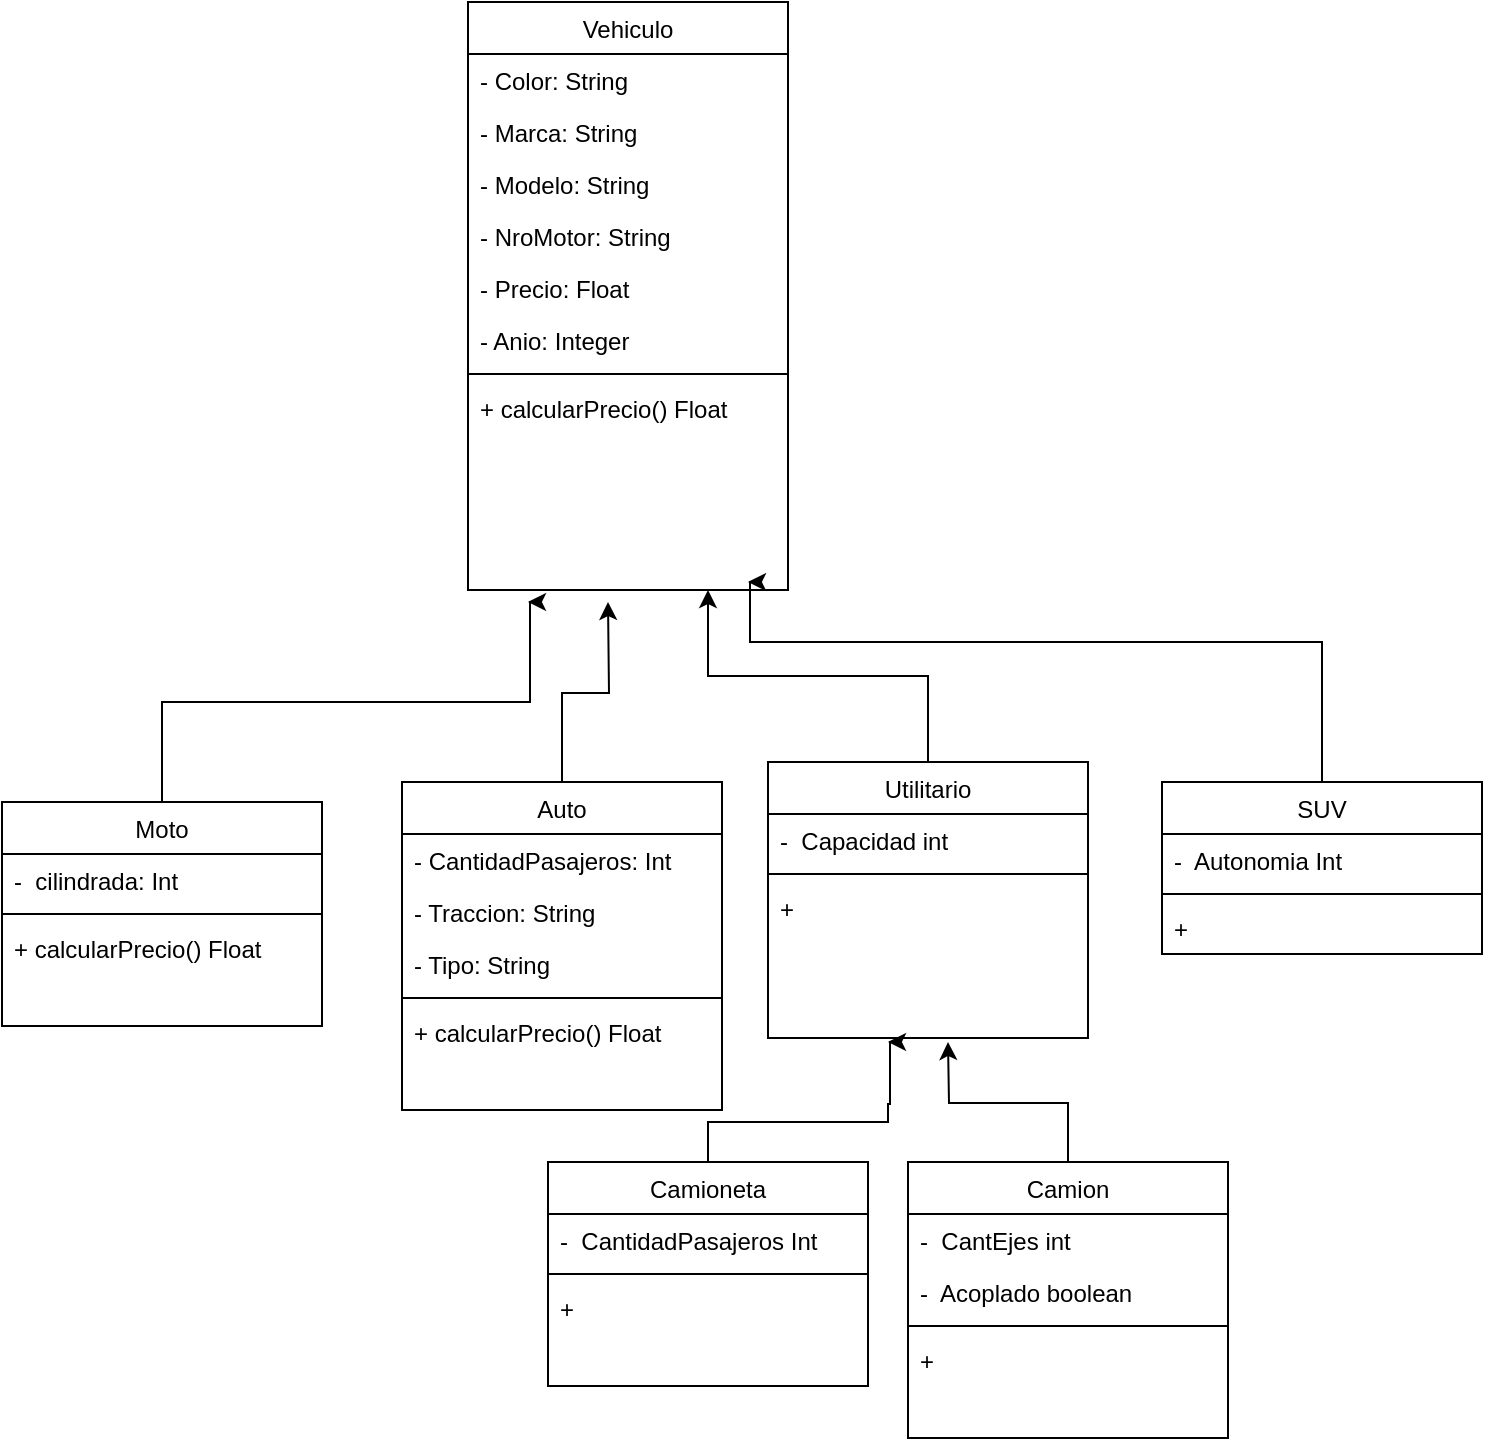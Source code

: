 <mxfile version="22.0.7" type="device">
  <diagram id="C5RBs43oDa-KdzZeNtuy" name="Page-1">
    <mxGraphModel dx="970" dy="554" grid="1" gridSize="10" guides="1" tooltips="1" connect="1" arrows="1" fold="1" page="1" pageScale="1" pageWidth="827" pageHeight="1169" math="0" shadow="0">
      <root>
        <mxCell id="WIyWlLk6GJQsqaUBKTNV-0" />
        <mxCell id="WIyWlLk6GJQsqaUBKTNV-1" parent="WIyWlLk6GJQsqaUBKTNV-0" />
        <mxCell id="Kcypncep6ytnJEvIPuPx-45" style="edgeStyle=orthogonalEdgeStyle;rounded=0;orthogonalLoop=1;jettySize=auto;html=1;" edge="1" parent="WIyWlLk6GJQsqaUBKTNV-1" source="Kcypncep6ytnJEvIPuPx-0">
          <mxGeometry relative="1" as="geometry">
            <mxPoint x="390" y="370" as="targetPoint" />
          </mxGeometry>
        </mxCell>
        <mxCell id="Kcypncep6ytnJEvIPuPx-0" value="Auto" style="swimlane;fontStyle=0;align=center;verticalAlign=top;childLayout=stackLayout;horizontal=1;startSize=26;horizontalStack=0;resizeParent=1;resizeLast=0;collapsible=1;marginBottom=0;rounded=0;shadow=0;strokeWidth=1;" vertex="1" parent="WIyWlLk6GJQsqaUBKTNV-1">
          <mxGeometry x="287" y="460" width="160" height="164" as="geometry">
            <mxRectangle x="340" y="380" width="170" height="26" as="alternateBounds" />
          </mxGeometry>
        </mxCell>
        <mxCell id="Kcypncep6ytnJEvIPuPx-26" value="- CantidadPasajeros: Int" style="text;align=left;verticalAlign=top;spacingLeft=4;spacingRight=4;overflow=hidden;rotatable=0;points=[[0,0.5],[1,0.5]];portConstraint=eastwest;" vertex="1" parent="Kcypncep6ytnJEvIPuPx-0">
          <mxGeometry y="26" width="160" height="26" as="geometry" />
        </mxCell>
        <mxCell id="Kcypncep6ytnJEvIPuPx-27" value="- Traccion: String" style="text;align=left;verticalAlign=top;spacingLeft=4;spacingRight=4;overflow=hidden;rotatable=0;points=[[0,0.5],[1,0.5]];portConstraint=eastwest;" vertex="1" parent="Kcypncep6ytnJEvIPuPx-0">
          <mxGeometry y="52" width="160" height="26" as="geometry" />
        </mxCell>
        <mxCell id="Kcypncep6ytnJEvIPuPx-46" value="- Tipo: String" style="text;align=left;verticalAlign=top;spacingLeft=4;spacingRight=4;overflow=hidden;rotatable=0;points=[[0,0.5],[1,0.5]];portConstraint=eastwest;" vertex="1" parent="Kcypncep6ytnJEvIPuPx-0">
          <mxGeometry y="78" width="160" height="26" as="geometry" />
        </mxCell>
        <mxCell id="Kcypncep6ytnJEvIPuPx-2" value="" style="line;html=1;strokeWidth=1;align=left;verticalAlign=middle;spacingTop=-1;spacingLeft=3;spacingRight=3;rotatable=0;labelPosition=right;points=[];portConstraint=eastwest;" vertex="1" parent="Kcypncep6ytnJEvIPuPx-0">
          <mxGeometry y="104" width="160" height="8" as="geometry" />
        </mxCell>
        <mxCell id="Kcypncep6ytnJEvIPuPx-49" value="+ calcularPrecio() Float" style="text;align=left;verticalAlign=top;spacingLeft=4;spacingRight=4;overflow=hidden;rotatable=0;points=[[0,0.5],[1,0.5]];portConstraint=eastwest;" vertex="1" parent="Kcypncep6ytnJEvIPuPx-0">
          <mxGeometry y="112" width="160" height="26" as="geometry" />
        </mxCell>
        <mxCell id="Kcypncep6ytnJEvIPuPx-42" style="edgeStyle=orthogonalEdgeStyle;rounded=0;orthogonalLoop=1;jettySize=auto;html=1;" edge="1" parent="WIyWlLk6GJQsqaUBKTNV-1" source="Kcypncep6ytnJEvIPuPx-4">
          <mxGeometry relative="1" as="geometry">
            <mxPoint x="560" y="590" as="targetPoint" />
          </mxGeometry>
        </mxCell>
        <mxCell id="Kcypncep6ytnJEvIPuPx-4" value="Camion" style="swimlane;fontStyle=0;align=center;verticalAlign=top;childLayout=stackLayout;horizontal=1;startSize=26;horizontalStack=0;resizeParent=1;resizeLast=0;collapsible=1;marginBottom=0;rounded=0;shadow=0;strokeWidth=1;" vertex="1" parent="WIyWlLk6GJQsqaUBKTNV-1">
          <mxGeometry x="540" y="650" width="160" height="138" as="geometry">
            <mxRectangle x="340" y="380" width="170" height="26" as="alternateBounds" />
          </mxGeometry>
        </mxCell>
        <mxCell id="Kcypncep6ytnJEvIPuPx-35" value="-  CantEjes int" style="text;align=left;verticalAlign=top;spacingLeft=4;spacingRight=4;overflow=hidden;rotatable=0;points=[[0,0.5],[1,0.5]];portConstraint=eastwest;" vertex="1" parent="Kcypncep6ytnJEvIPuPx-4">
          <mxGeometry y="26" width="160" height="26" as="geometry" />
        </mxCell>
        <mxCell id="Kcypncep6ytnJEvIPuPx-34" value="-  Acoplado boolean" style="text;align=left;verticalAlign=top;spacingLeft=4;spacingRight=4;overflow=hidden;rotatable=0;points=[[0,0.5],[1,0.5]];portConstraint=eastwest;" vertex="1" parent="Kcypncep6ytnJEvIPuPx-4">
          <mxGeometry y="52" width="160" height="26" as="geometry" />
        </mxCell>
        <mxCell id="Kcypncep6ytnJEvIPuPx-6" value="" style="line;html=1;strokeWidth=1;align=left;verticalAlign=middle;spacingTop=-1;spacingLeft=3;spacingRight=3;rotatable=0;labelPosition=right;points=[];portConstraint=eastwest;" vertex="1" parent="Kcypncep6ytnJEvIPuPx-4">
          <mxGeometry y="78" width="160" height="8" as="geometry" />
        </mxCell>
        <mxCell id="Kcypncep6ytnJEvIPuPx-7" value="+" style="text;align=left;verticalAlign=top;spacingLeft=4;spacingRight=4;overflow=hidden;rotatable=0;points=[[0,0.5],[1,0.5]];portConstraint=eastwest;" vertex="1" parent="Kcypncep6ytnJEvIPuPx-4">
          <mxGeometry y="86" width="160" height="26" as="geometry" />
        </mxCell>
        <mxCell id="Kcypncep6ytnJEvIPuPx-8" value="Vehiculo" style="swimlane;fontStyle=0;align=center;verticalAlign=top;childLayout=stackLayout;horizontal=1;startSize=26;horizontalStack=0;resizeParent=1;resizeLast=0;collapsible=1;marginBottom=0;rounded=0;shadow=0;strokeWidth=1;" vertex="1" parent="WIyWlLk6GJQsqaUBKTNV-1">
          <mxGeometry x="320" y="70" width="160" height="294" as="geometry">
            <mxRectangle x="340" y="380" width="170" height="26" as="alternateBounds" />
          </mxGeometry>
        </mxCell>
        <mxCell id="Kcypncep6ytnJEvIPuPx-9" value="- Color: String" style="text;align=left;verticalAlign=top;spacingLeft=4;spacingRight=4;overflow=hidden;rotatable=0;points=[[0,0.5],[1,0.5]];portConstraint=eastwest;" vertex="1" parent="Kcypncep6ytnJEvIPuPx-8">
          <mxGeometry y="26" width="160" height="26" as="geometry" />
        </mxCell>
        <mxCell id="Kcypncep6ytnJEvIPuPx-22" value="- Marca: String" style="text;align=left;verticalAlign=top;spacingLeft=4;spacingRight=4;overflow=hidden;rotatable=0;points=[[0,0.5],[1,0.5]];portConstraint=eastwest;" vertex="1" parent="Kcypncep6ytnJEvIPuPx-8">
          <mxGeometry y="52" width="160" height="26" as="geometry" />
        </mxCell>
        <mxCell id="Kcypncep6ytnJEvIPuPx-23" value="- Modelo: String" style="text;align=left;verticalAlign=top;spacingLeft=4;spacingRight=4;overflow=hidden;rotatable=0;points=[[0,0.5],[1,0.5]];portConstraint=eastwest;" vertex="1" parent="Kcypncep6ytnJEvIPuPx-8">
          <mxGeometry y="78" width="160" height="26" as="geometry" />
        </mxCell>
        <mxCell id="Kcypncep6ytnJEvIPuPx-24" value="- NroMotor: String" style="text;align=left;verticalAlign=top;spacingLeft=4;spacingRight=4;overflow=hidden;rotatable=0;points=[[0,0.5],[1,0.5]];portConstraint=eastwest;" vertex="1" parent="Kcypncep6ytnJEvIPuPx-8">
          <mxGeometry y="104" width="160" height="26" as="geometry" />
        </mxCell>
        <mxCell id="Kcypncep6ytnJEvIPuPx-25" value="- Precio: Float" style="text;align=left;verticalAlign=top;spacingLeft=4;spacingRight=4;overflow=hidden;rotatable=0;points=[[0,0.5],[1,0.5]];portConstraint=eastwest;" vertex="1" parent="Kcypncep6ytnJEvIPuPx-8">
          <mxGeometry y="130" width="160" height="26" as="geometry" />
        </mxCell>
        <mxCell id="Kcypncep6ytnJEvIPuPx-28" value="- Anio: Integer" style="text;align=left;verticalAlign=top;spacingLeft=4;spacingRight=4;overflow=hidden;rotatable=0;points=[[0,0.5],[1,0.5]];portConstraint=eastwest;" vertex="1" parent="Kcypncep6ytnJEvIPuPx-8">
          <mxGeometry y="156" width="160" height="26" as="geometry" />
        </mxCell>
        <mxCell id="Kcypncep6ytnJEvIPuPx-10" value="" style="line;html=1;strokeWidth=1;align=left;verticalAlign=middle;spacingTop=-1;spacingLeft=3;spacingRight=3;rotatable=0;labelPosition=right;points=[];portConstraint=eastwest;" vertex="1" parent="Kcypncep6ytnJEvIPuPx-8">
          <mxGeometry y="182" width="160" height="8" as="geometry" />
        </mxCell>
        <mxCell id="Kcypncep6ytnJEvIPuPx-48" value="+ calcularPrecio() Float" style="text;align=left;verticalAlign=top;spacingLeft=4;spacingRight=4;overflow=hidden;rotatable=0;points=[[0,0.5],[1,0.5]];portConstraint=eastwest;" vertex="1" parent="Kcypncep6ytnJEvIPuPx-8">
          <mxGeometry y="190" width="160" height="26" as="geometry" />
        </mxCell>
        <mxCell id="Kcypncep6ytnJEvIPuPx-51" style="edgeStyle=orthogonalEdgeStyle;rounded=0;orthogonalLoop=1;jettySize=auto;html=1;" edge="1" parent="WIyWlLk6GJQsqaUBKTNV-1" source="Kcypncep6ytnJEvIPuPx-12">
          <mxGeometry relative="1" as="geometry">
            <mxPoint x="350" y="370" as="targetPoint" />
            <Array as="points">
              <mxPoint x="167" y="420" />
              <mxPoint x="351" y="420" />
            </Array>
          </mxGeometry>
        </mxCell>
        <mxCell id="Kcypncep6ytnJEvIPuPx-12" value="Moto" style="swimlane;fontStyle=0;align=center;verticalAlign=top;childLayout=stackLayout;horizontal=1;startSize=26;horizontalStack=0;resizeParent=1;resizeLast=0;collapsible=1;marginBottom=0;rounded=0;shadow=0;strokeWidth=1;" vertex="1" parent="WIyWlLk6GJQsqaUBKTNV-1">
          <mxGeometry x="87" y="470" width="160" height="112" as="geometry">
            <mxRectangle x="340" y="380" width="170" height="26" as="alternateBounds" />
          </mxGeometry>
        </mxCell>
        <mxCell id="Kcypncep6ytnJEvIPuPx-13" value="-  cilindrada: Int" style="text;align=left;verticalAlign=top;spacingLeft=4;spacingRight=4;overflow=hidden;rotatable=0;points=[[0,0.5],[1,0.5]];portConstraint=eastwest;" vertex="1" parent="Kcypncep6ytnJEvIPuPx-12">
          <mxGeometry y="26" width="160" height="26" as="geometry" />
        </mxCell>
        <mxCell id="Kcypncep6ytnJEvIPuPx-14" value="" style="line;html=1;strokeWidth=1;align=left;verticalAlign=middle;spacingTop=-1;spacingLeft=3;spacingRight=3;rotatable=0;labelPosition=right;points=[];portConstraint=eastwest;" vertex="1" parent="Kcypncep6ytnJEvIPuPx-12">
          <mxGeometry y="52" width="160" height="8" as="geometry" />
        </mxCell>
        <mxCell id="Kcypncep6ytnJEvIPuPx-50" value="+ calcularPrecio() Float" style="text;align=left;verticalAlign=top;spacingLeft=4;spacingRight=4;overflow=hidden;rotatable=0;points=[[0,0.5],[1,0.5]];portConstraint=eastwest;" vertex="1" parent="Kcypncep6ytnJEvIPuPx-12">
          <mxGeometry y="60" width="160" height="26" as="geometry" />
        </mxCell>
        <mxCell id="Kcypncep6ytnJEvIPuPx-47" style="edgeStyle=orthogonalEdgeStyle;rounded=0;orthogonalLoop=1;jettySize=auto;html=1;" edge="1" parent="WIyWlLk6GJQsqaUBKTNV-1" source="Kcypncep6ytnJEvIPuPx-16">
          <mxGeometry relative="1" as="geometry">
            <mxPoint x="460" y="360" as="targetPoint" />
            <Array as="points">
              <mxPoint x="747" y="390" />
              <mxPoint x="461" y="390" />
            </Array>
          </mxGeometry>
        </mxCell>
        <mxCell id="Kcypncep6ytnJEvIPuPx-16" value="SUV" style="swimlane;fontStyle=0;align=center;verticalAlign=top;childLayout=stackLayout;horizontal=1;startSize=26;horizontalStack=0;resizeParent=1;resizeLast=0;collapsible=1;marginBottom=0;rounded=0;shadow=0;strokeWidth=1;" vertex="1" parent="WIyWlLk6GJQsqaUBKTNV-1">
          <mxGeometry x="667" y="460" width="160" height="86" as="geometry">
            <mxRectangle x="340" y="380" width="170" height="26" as="alternateBounds" />
          </mxGeometry>
        </mxCell>
        <mxCell id="Kcypncep6ytnJEvIPuPx-17" value="-  Autonomia Int" style="text;align=left;verticalAlign=top;spacingLeft=4;spacingRight=4;overflow=hidden;rotatable=0;points=[[0,0.5],[1,0.5]];portConstraint=eastwest;" vertex="1" parent="Kcypncep6ytnJEvIPuPx-16">
          <mxGeometry y="26" width="160" height="26" as="geometry" />
        </mxCell>
        <mxCell id="Kcypncep6ytnJEvIPuPx-18" value="" style="line;html=1;strokeWidth=1;align=left;verticalAlign=middle;spacingTop=-1;spacingLeft=3;spacingRight=3;rotatable=0;labelPosition=right;points=[];portConstraint=eastwest;" vertex="1" parent="Kcypncep6ytnJEvIPuPx-16">
          <mxGeometry y="52" width="160" height="8" as="geometry" />
        </mxCell>
        <mxCell id="Kcypncep6ytnJEvIPuPx-19" value="+" style="text;align=left;verticalAlign=top;spacingLeft=4;spacingRight=4;overflow=hidden;rotatable=0;points=[[0,0.5],[1,0.5]];portConstraint=eastwest;" vertex="1" parent="Kcypncep6ytnJEvIPuPx-16">
          <mxGeometry y="60" width="160" height="26" as="geometry" />
        </mxCell>
        <mxCell id="Kcypncep6ytnJEvIPuPx-43" style="edgeStyle=orthogonalEdgeStyle;rounded=0;orthogonalLoop=1;jettySize=auto;html=1;" edge="1" parent="WIyWlLk6GJQsqaUBKTNV-1" source="Kcypncep6ytnJEvIPuPx-29">
          <mxGeometry relative="1" as="geometry">
            <mxPoint x="530" y="590" as="targetPoint" />
            <Array as="points">
              <mxPoint x="440" y="630" />
              <mxPoint x="530" y="630" />
              <mxPoint x="530" y="621" />
              <mxPoint x="531" y="621" />
            </Array>
          </mxGeometry>
        </mxCell>
        <mxCell id="Kcypncep6ytnJEvIPuPx-29" value="Camioneta" style="swimlane;fontStyle=0;align=center;verticalAlign=top;childLayout=stackLayout;horizontal=1;startSize=26;horizontalStack=0;resizeParent=1;resizeLast=0;collapsible=1;marginBottom=0;rounded=0;shadow=0;strokeWidth=1;" vertex="1" parent="WIyWlLk6GJQsqaUBKTNV-1">
          <mxGeometry x="360" y="650" width="160" height="112" as="geometry">
            <mxRectangle x="340" y="380" width="170" height="26" as="alternateBounds" />
          </mxGeometry>
        </mxCell>
        <mxCell id="Kcypncep6ytnJEvIPuPx-33" value="-  CantidadPasajeros Int" style="text;align=left;verticalAlign=top;spacingLeft=4;spacingRight=4;overflow=hidden;rotatable=0;points=[[0,0.5],[1,0.5]];portConstraint=eastwest;" vertex="1" parent="Kcypncep6ytnJEvIPuPx-29">
          <mxGeometry y="26" width="160" height="26" as="geometry" />
        </mxCell>
        <mxCell id="Kcypncep6ytnJEvIPuPx-31" value="" style="line;html=1;strokeWidth=1;align=left;verticalAlign=middle;spacingTop=-1;spacingLeft=3;spacingRight=3;rotatable=0;labelPosition=right;points=[];portConstraint=eastwest;" vertex="1" parent="Kcypncep6ytnJEvIPuPx-29">
          <mxGeometry y="52" width="160" height="8" as="geometry" />
        </mxCell>
        <mxCell id="Kcypncep6ytnJEvIPuPx-32" value="+" style="text;align=left;verticalAlign=top;spacingLeft=4;spacingRight=4;overflow=hidden;rotatable=0;points=[[0,0.5],[1,0.5]];portConstraint=eastwest;" vertex="1" parent="Kcypncep6ytnJEvIPuPx-29">
          <mxGeometry y="60" width="160" height="26" as="geometry" />
        </mxCell>
        <mxCell id="Kcypncep6ytnJEvIPuPx-44" style="edgeStyle=orthogonalEdgeStyle;rounded=0;orthogonalLoop=1;jettySize=auto;html=1;entryX=0.75;entryY=1;entryDx=0;entryDy=0;" edge="1" parent="WIyWlLk6GJQsqaUBKTNV-1" source="Kcypncep6ytnJEvIPuPx-36" target="Kcypncep6ytnJEvIPuPx-8">
          <mxGeometry relative="1" as="geometry" />
        </mxCell>
        <mxCell id="Kcypncep6ytnJEvIPuPx-36" value="Utilitario" style="swimlane;fontStyle=0;align=center;verticalAlign=top;childLayout=stackLayout;horizontal=1;startSize=26;horizontalStack=0;resizeParent=1;resizeLast=0;collapsible=1;marginBottom=0;rounded=0;shadow=0;strokeWidth=1;" vertex="1" parent="WIyWlLk6GJQsqaUBKTNV-1">
          <mxGeometry x="470" y="450" width="160" height="138" as="geometry">
            <mxRectangle x="340" y="380" width="170" height="26" as="alternateBounds" />
          </mxGeometry>
        </mxCell>
        <mxCell id="Kcypncep6ytnJEvIPuPx-37" value="-  Capacidad int" style="text;align=left;verticalAlign=top;spacingLeft=4;spacingRight=4;overflow=hidden;rotatable=0;points=[[0,0.5],[1,0.5]];portConstraint=eastwest;" vertex="1" parent="Kcypncep6ytnJEvIPuPx-36">
          <mxGeometry y="26" width="160" height="26" as="geometry" />
        </mxCell>
        <mxCell id="Kcypncep6ytnJEvIPuPx-40" value="" style="line;html=1;strokeWidth=1;align=left;verticalAlign=middle;spacingTop=-1;spacingLeft=3;spacingRight=3;rotatable=0;labelPosition=right;points=[];portConstraint=eastwest;" vertex="1" parent="Kcypncep6ytnJEvIPuPx-36">
          <mxGeometry y="52" width="160" height="8" as="geometry" />
        </mxCell>
        <mxCell id="Kcypncep6ytnJEvIPuPx-41" value="+" style="text;align=left;verticalAlign=top;spacingLeft=4;spacingRight=4;overflow=hidden;rotatable=0;points=[[0,0.5],[1,0.5]];portConstraint=eastwest;" vertex="1" parent="Kcypncep6ytnJEvIPuPx-36">
          <mxGeometry y="60" width="160" height="26" as="geometry" />
        </mxCell>
      </root>
    </mxGraphModel>
  </diagram>
</mxfile>
